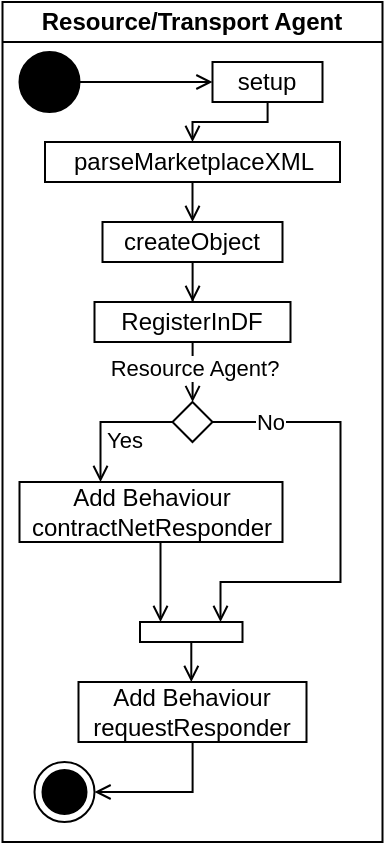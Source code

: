 <mxfile version="24.7.5">
  <diagram name="Page-1" id="d97oD7kQA536C8rqxNet">
    <mxGraphModel dx="264" dy="396" grid="1" gridSize="10" guides="1" tooltips="1" connect="1" arrows="1" fold="1" page="1" pageScale="1" pageWidth="827" pageHeight="1169" math="0" shadow="0">
      <root>
        <mxCell id="0" />
        <mxCell id="1" parent="0" />
        <mxCell id="rFFIZHCp3ihWCyjWagxx-2" value="Resource/Transport Agent" style="swimlane;whiteSpace=wrap;html=1;startSize=20;" parent="1" vertex="1">
          <mxGeometry x="211.25" width="190" height="420" as="geometry" />
        </mxCell>
        <mxCell id="rFFIZHCp3ihWCyjWagxx-25" style="edgeStyle=orthogonalEdgeStyle;rounded=0;orthogonalLoop=1;jettySize=auto;html=1;endArrow=open;endFill=0;" parent="rFFIZHCp3ihWCyjWagxx-2" source="rFFIZHCp3ihWCyjWagxx-9" target="rFFIZHCp3ihWCyjWagxx-24" edge="1">
          <mxGeometry relative="1" as="geometry">
            <mxPoint x="95" y="110" as="targetPoint" />
            <Array as="points">
              <mxPoint x="133" y="60" />
              <mxPoint x="95" y="60" />
            </Array>
          </mxGeometry>
        </mxCell>
        <mxCell id="rFFIZHCp3ihWCyjWagxx-9" value="setup" style="rounded=0;whiteSpace=wrap;html=1;" parent="rFFIZHCp3ihWCyjWagxx-2" vertex="1">
          <mxGeometry x="105" y="30" width="55" height="20" as="geometry" />
        </mxCell>
        <mxCell id="rFFIZHCp3ihWCyjWagxx-24" value="parseMarketplaceXML" style="rounded=0;whiteSpace=wrap;html=1;" parent="rFFIZHCp3ihWCyjWagxx-2" vertex="1">
          <mxGeometry x="21.25" y="70" width="147.5" height="20" as="geometry" />
        </mxCell>
        <mxCell id="rFFIZHCp3ihWCyjWagxx-42" style="edgeStyle=orthogonalEdgeStyle;rounded=0;orthogonalLoop=1;jettySize=auto;html=1;endArrow=open;endFill=0;" parent="rFFIZHCp3ihWCyjWagxx-2" source="rFFIZHCp3ihWCyjWagxx-28" target="rFFIZHCp3ihWCyjWagxx-40" edge="1">
          <mxGeometry relative="1" as="geometry" />
        </mxCell>
        <mxCell id="rFFIZHCp3ihWCyjWagxx-43" value="Resource Agent?" style="edgeLabel;html=1;align=center;verticalAlign=middle;resizable=0;points=[];" parent="rFFIZHCp3ihWCyjWagxx-42" vertex="1" connectable="0">
          <mxGeometry x="0.071" relative="1" as="geometry">
            <mxPoint as="offset" />
          </mxGeometry>
        </mxCell>
        <mxCell id="rFFIZHCp3ihWCyjWagxx-28" value="RegisterInDF" style="rounded=0;whiteSpace=wrap;html=1;" parent="rFFIZHCp3ihWCyjWagxx-2" vertex="1">
          <mxGeometry x="46" y="150" width="98" height="20" as="geometry" />
        </mxCell>
        <mxCell id="rFFIZHCp3ihWCyjWagxx-26" value="createObject" style="rounded=0;whiteSpace=wrap;html=1;" parent="rFFIZHCp3ihWCyjWagxx-2" vertex="1">
          <mxGeometry x="50" y="110" width="90" height="20" as="geometry" />
        </mxCell>
        <mxCell id="rFFIZHCp3ihWCyjWagxx-27" style="edgeStyle=orthogonalEdgeStyle;rounded=0;orthogonalLoop=1;jettySize=auto;html=1;endArrow=open;endFill=0;exitX=0.5;exitY=1;exitDx=0;exitDy=0;entryX=0.5;entryY=0;entryDx=0;entryDy=0;" parent="rFFIZHCp3ihWCyjWagxx-2" source="rFFIZHCp3ihWCyjWagxx-24" target="rFFIZHCp3ihWCyjWagxx-26" edge="1">
          <mxGeometry relative="1" as="geometry">
            <mxPoint x="95.033" y="135" as="sourcePoint" />
            <Array as="points" />
          </mxGeometry>
        </mxCell>
        <mxCell id="rFFIZHCp3ihWCyjWagxx-29" style="edgeStyle=orthogonalEdgeStyle;rounded=0;orthogonalLoop=1;jettySize=auto;html=1;endArrow=open;endFill=0;" parent="rFFIZHCp3ihWCyjWagxx-2" source="rFFIZHCp3ihWCyjWagxx-26" target="rFFIZHCp3ihWCyjWagxx-28" edge="1">
          <mxGeometry relative="1" as="geometry">
            <mxPoint x="98.75" y="190" as="targetPoint" />
            <Array as="points" />
          </mxGeometry>
        </mxCell>
        <mxCell id="rFFIZHCp3ihWCyjWagxx-36" value="Add Behaviour contractNetResponder" style="rounded=0;whiteSpace=wrap;html=1;" parent="rFFIZHCp3ihWCyjWagxx-2" vertex="1">
          <mxGeometry x="8.5" y="240" width="131.5" height="30" as="geometry" />
        </mxCell>
        <mxCell id="rFFIZHCp3ihWCyjWagxx-37" value="" style="edgeStyle=orthogonalEdgeStyle;rounded=0;orthogonalLoop=1;jettySize=auto;html=1;endArrow=open;endFill=0;" parent="rFFIZHCp3ihWCyjWagxx-2" source="rFFIZHCp3ihWCyjWagxx-40" target="rFFIZHCp3ihWCyjWagxx-36" edge="1">
          <mxGeometry relative="1" as="geometry">
            <mxPoint x="94.75" y="200" as="sourcePoint" />
            <mxPoint x="-51.25" y="290" as="targetPoint" />
            <Array as="points">
              <mxPoint x="49" y="210" />
            </Array>
          </mxGeometry>
        </mxCell>
        <mxCell id="rFFIZHCp3ihWCyjWagxx-44" value="Yes" style="edgeLabel;html=1;align=center;verticalAlign=middle;resizable=0;points=[];" parent="rFFIZHCp3ihWCyjWagxx-37" vertex="1" connectable="0">
          <mxGeometry x="-0.212" y="-1" relative="1" as="geometry">
            <mxPoint x="1" y="10" as="offset" />
          </mxGeometry>
        </mxCell>
        <mxCell id="rFFIZHCp3ihWCyjWagxx-38" value="Add Behaviour requestResponder" style="rounded=0;whiteSpace=wrap;html=1;" parent="rFFIZHCp3ihWCyjWagxx-2" vertex="1">
          <mxGeometry x="38" y="340" width="114" height="30" as="geometry" />
        </mxCell>
        <mxCell id="rFFIZHCp3ihWCyjWagxx-39" value="" style="edgeStyle=orthogonalEdgeStyle;rounded=0;orthogonalLoop=1;jettySize=auto;html=1;endArrow=open;endFill=0;" parent="rFFIZHCp3ihWCyjWagxx-2" source="rFFIZHCp3ihWCyjWagxx-36" target="rFFIZHCp3ihWCyjWagxx-46" edge="1">
          <mxGeometry relative="1" as="geometry">
            <mxPoint x="94.75" y="250" as="sourcePoint" />
            <mxPoint x="94.75" y="330" as="targetPoint" />
            <Array as="points">
              <mxPoint x="79" y="280" />
              <mxPoint x="79" y="280" />
            </Array>
          </mxGeometry>
        </mxCell>
        <mxCell id="rFFIZHCp3ihWCyjWagxx-48" style="edgeStyle=orthogonalEdgeStyle;rounded=0;orthogonalLoop=1;jettySize=auto;html=1;endArrow=open;endFill=0;" parent="rFFIZHCp3ihWCyjWagxx-2" source="rFFIZHCp3ihWCyjWagxx-40" target="rFFIZHCp3ihWCyjWagxx-46" edge="1">
          <mxGeometry relative="1" as="geometry">
            <mxPoint x="148.75" y="300" as="targetPoint" />
            <Array as="points">
              <mxPoint x="169" y="210" />
              <mxPoint x="169" y="290" />
              <mxPoint x="109" y="290" />
            </Array>
          </mxGeometry>
        </mxCell>
        <mxCell id="rFFIZHCp3ihWCyjWagxx-49" value="No" style="edgeLabel;html=1;align=center;verticalAlign=middle;resizable=0;points=[];" parent="rFFIZHCp3ihWCyjWagxx-48" vertex="1" connectable="0">
          <mxGeometry x="-0.859" y="-1" relative="1" as="geometry">
            <mxPoint x="12" y="-1" as="offset" />
          </mxGeometry>
        </mxCell>
        <mxCell id="rFFIZHCp3ihWCyjWagxx-40" value="" style="rhombus;whiteSpace=wrap;html=1;" parent="rFFIZHCp3ihWCyjWagxx-2" vertex="1">
          <mxGeometry x="85" y="200" width="20" height="20" as="geometry" />
        </mxCell>
        <mxCell id="rFFIZHCp3ihWCyjWagxx-47" style="edgeStyle=orthogonalEdgeStyle;rounded=0;orthogonalLoop=1;jettySize=auto;html=1;endArrow=open;endFill=0;" parent="rFFIZHCp3ihWCyjWagxx-2" source="rFFIZHCp3ihWCyjWagxx-46" target="rFFIZHCp3ihWCyjWagxx-38" edge="1">
          <mxGeometry relative="1" as="geometry" />
        </mxCell>
        <mxCell id="rFFIZHCp3ihWCyjWagxx-46" value="" style="rounded=0;whiteSpace=wrap;html=1;" parent="rFFIZHCp3ihWCyjWagxx-2" vertex="1">
          <mxGeometry x="68.75" y="310" width="51.25" height="10" as="geometry" />
        </mxCell>
        <mxCell id="rFFIZHCp3ihWCyjWagxx-34" value="" style="ellipse;html=1;shape=endState;fillColor=#000000;" parent="rFFIZHCp3ihWCyjWagxx-2" vertex="1">
          <mxGeometry x="16" y="380" width="30" height="30" as="geometry" />
        </mxCell>
        <mxCell id="rFFIZHCp3ihWCyjWagxx-32" style="edgeStyle=orthogonalEdgeStyle;rounded=0;orthogonalLoop=1;jettySize=auto;html=1;endArrow=open;endFill=0;" parent="rFFIZHCp3ihWCyjWagxx-2" source="rFFIZHCp3ihWCyjWagxx-38" target="rFFIZHCp3ihWCyjWagxx-34" edge="1">
          <mxGeometry relative="1" as="geometry">
            <mxPoint x="-51.25" y="400" as="targetPoint" />
            <Array as="points">
              <mxPoint x="95" y="395" />
            </Array>
          </mxGeometry>
        </mxCell>
        <mxCell id="rFFIZHCp3ihWCyjWagxx-3" value="" style="ellipse;html=1;fillColor=#000000;" parent="rFFIZHCp3ihWCyjWagxx-2" vertex="1">
          <mxGeometry x="8.5" y="25" width="30" height="30" as="geometry" />
        </mxCell>
        <mxCell id="rFFIZHCp3ihWCyjWagxx-5" style="edgeStyle=orthogonalEdgeStyle;rounded=0;orthogonalLoop=1;jettySize=auto;html=1;endArrow=open;endFill=0;" parent="rFFIZHCp3ihWCyjWagxx-2" source="rFFIZHCp3ihWCyjWagxx-3" target="rFFIZHCp3ihWCyjWagxx-9" edge="1">
          <mxGeometry relative="1" as="geometry">
            <mxPoint x="-101.23" y="90" as="targetPoint" />
            <Array as="points">
              <mxPoint x="59" y="40" />
              <mxPoint x="59" y="40" />
            </Array>
          </mxGeometry>
        </mxCell>
      </root>
    </mxGraphModel>
  </diagram>
</mxfile>
